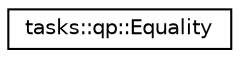 digraph "Graphical Class Hierarchy"
{
  edge [fontname="Helvetica",fontsize="10",labelfontname="Helvetica",labelfontsize="10"];
  node [fontname="Helvetica",fontsize="10",shape=record];
  rankdir="LR";
  Node0 [label="tasks::qp::Equality",height=0.2,width=0.4,color="black", fillcolor="white", style="filled",URL="$classtasks_1_1qp_1_1Equality.html"];
}
